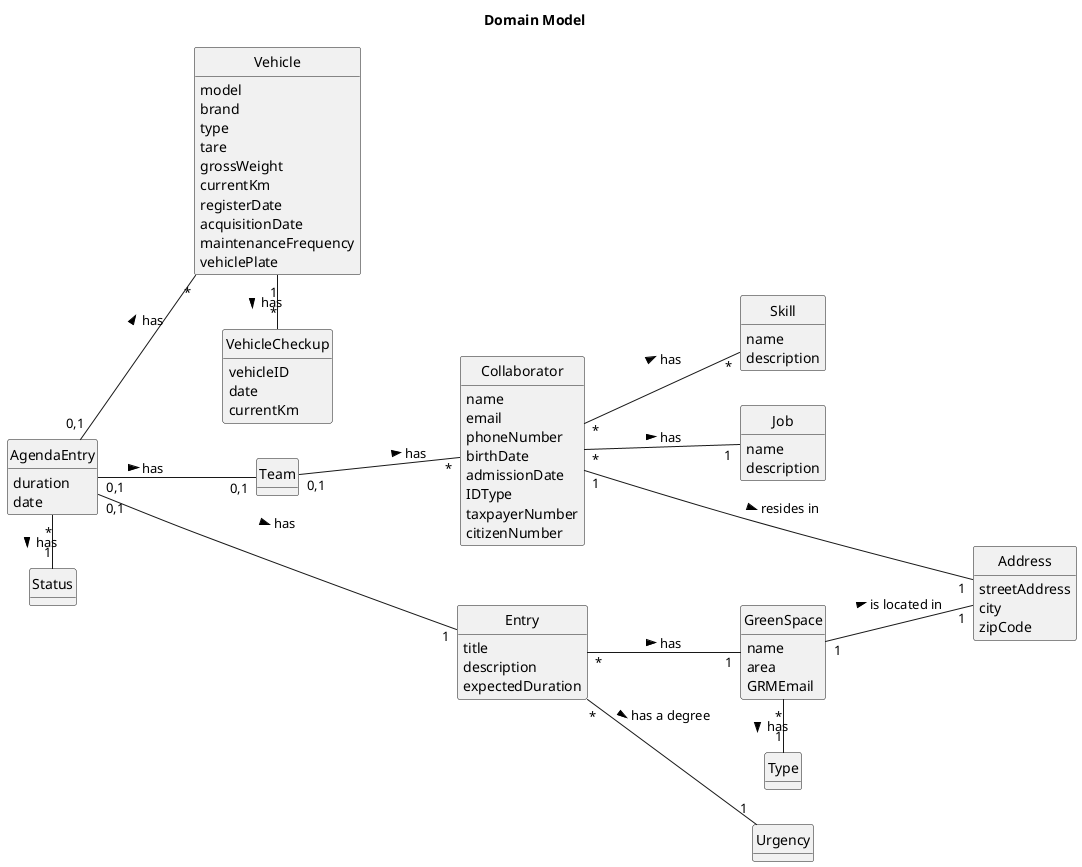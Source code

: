 @startuml
skinparam monochrome true
skinparam packageStyle rectangle
skinparam shadowing false

left to right direction

skinparam classAttributeIconSize 0
hide circle
hide methods

title Domain Model

class Team{
}

class Skill{
    name
    description
}

class Job{
    name
    description
}

class Collaborator{
    name
    email
    phoneNumber
    birthDate
    admissionDate
    IDType
    taxpayerNumber
    citizenNumber

}

class Address{
    streetAddress
    city
    zipCode
}

class VehicleCheckup {
    vehicleID
    date
    currentKm
}

class Vehicle {
    model
    brand
    type
    tare
    grossWeight
    currentKm
    registerDate
    acquisitionDate
    maintenanceFrequency
    vehiclePlate
}

class GreenSpace {
    name
    area
    GRMEmail
}

class AgendaEntry{
    duration
    date
}

class Entry{
    title
    description
    expectedDuration
}

Team "0,1" -- "*"Collaborator : has >
Collaborator "1" -- "1"Address : resides in >
Collaborator "*" -- "1"Job : has >
Collaborator "*" -- "*"Skill : has >
Vehicle "1" - "*" VehicleCheckup: has >
GreenSpace "1"--"1" Address : is located in >
GreenSpace "*" - "1" Type : has >
Entry "*"--"1" GreenSpace : has >
Entry "*"--"1" Urgency : has a degree >
AgendaEntry "0,1" -- "0,1" Team : has >
AgendaEntry "0,1" -- "*" Vehicle : has >
AgendaEntry "*" - "1" Status : has >
AgendaEntry "0,1" --- "1" Entry : has >
@enduml

